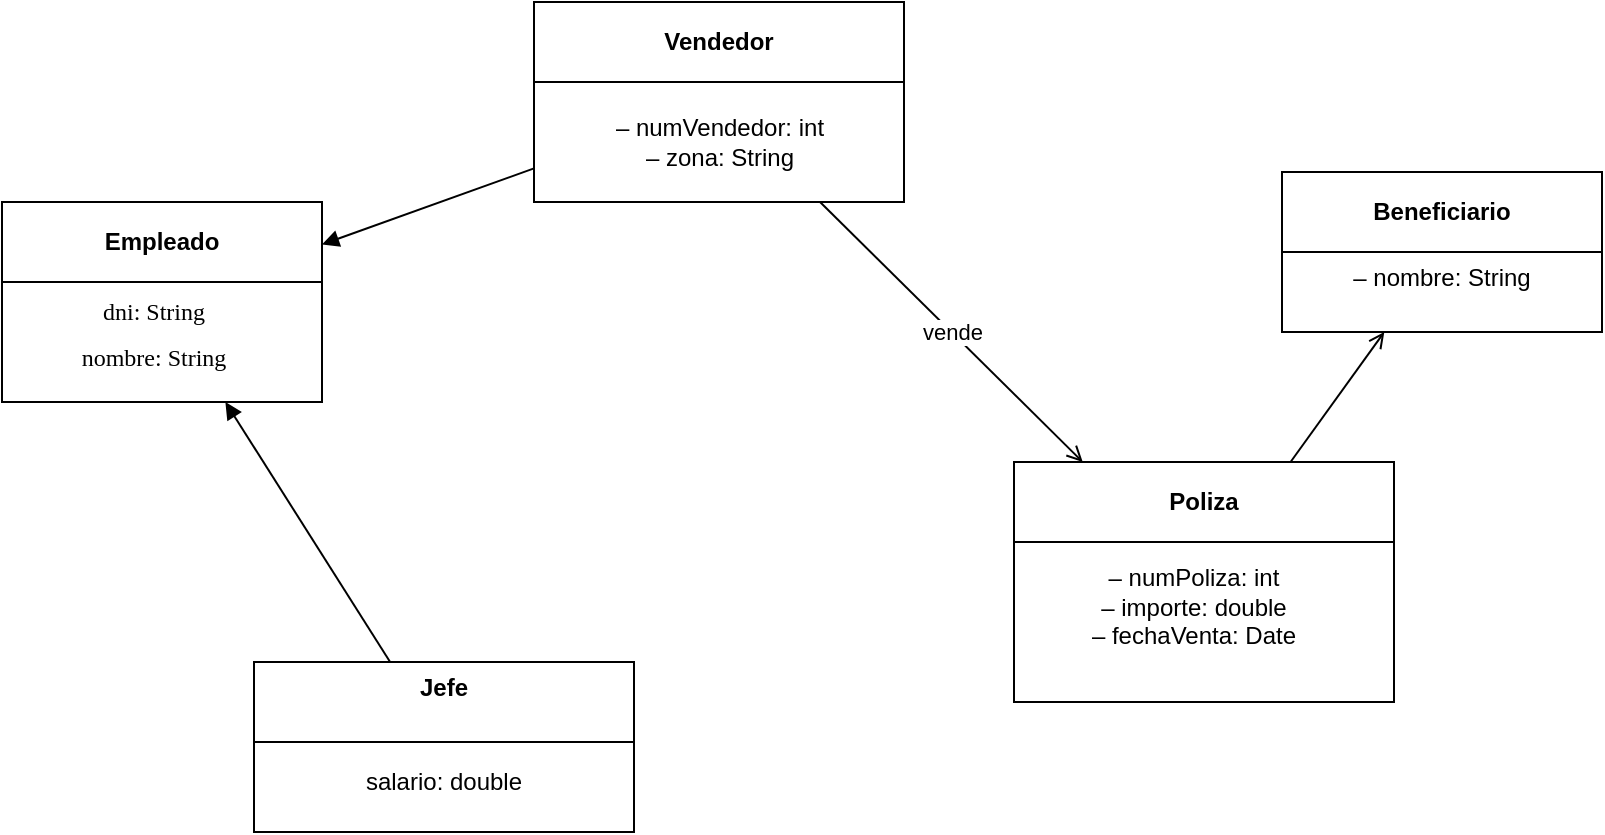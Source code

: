 <mxfile version="26.2.2">
  <diagram name="Page-1" id="p25e6CXnMlJ6qq3esQ6z">
    <mxGraphModel dx="1027" dy="516" grid="1" gridSize="10" guides="1" tooltips="1" connect="1" arrows="1" fold="1" page="1" pageScale="1" pageWidth="827" pageHeight="1169" math="0" shadow="0">
      <root>
        <mxCell id="0" />
        <mxCell id="1" parent="0" />
        <mxCell id="uEpuDIJFvzAV1p4GKAER-4" value="&lt;b&gt;Empleado&lt;/b&gt;" style="shape=swimlane;whiteSpace=wrap;html=1;" vertex="1" parent="1">
          <mxGeometry x="14" y="620" width="160" height="100" as="geometry" />
        </mxCell>
        <mxCell id="uEpuDIJFvzAV1p4GKAER-18" value="&lt;span style=&quot;font-family: &amp;quot;Times New Roman&amp;quot;;&quot;&gt;dni: String&lt;/span&gt;" style="text;html=1;align=center;verticalAlign=middle;whiteSpace=wrap;rounded=0;" vertex="1" parent="uEpuDIJFvzAV1p4GKAER-4">
          <mxGeometry x="46" y="40" width="60" height="30" as="geometry" />
        </mxCell>
        <mxCell id="uEpuDIJFvzAV1p4GKAER-19" value="&lt;br style=&quot;font-family: &amp;quot;Times New Roman&amp;quot;;&quot;&gt;&lt;span style=&quot;font-family: &amp;quot;Times New Roman&amp;quot;;&quot;&gt;nombre: String&lt;/span&gt;" style="text;html=1;align=center;verticalAlign=middle;whiteSpace=wrap;rounded=0;" vertex="1" parent="uEpuDIJFvzAV1p4GKAER-4">
          <mxGeometry x="21" y="55" width="110" height="30" as="geometry" />
        </mxCell>
        <mxCell id="uEpuDIJFvzAV1p4GKAER-5" value="&lt;b&gt;Vendedor&lt;/b&gt;" style="shape=swimlane;whiteSpace=wrap;html=1;" vertex="1" parent="1">
          <mxGeometry x="280" y="520" width="185" height="100" as="geometry" />
        </mxCell>
        <mxCell id="uEpuDIJFvzAV1p4GKAER-21" value="– numVendedor: int&lt;br&gt;– zona: String" style="text;html=1;align=center;verticalAlign=middle;whiteSpace=wrap;rounded=0;" vertex="1" parent="uEpuDIJFvzAV1p4GKAER-5">
          <mxGeometry x="-12.5" y="50" width="210" height="40" as="geometry" />
        </mxCell>
        <mxCell id="uEpuDIJFvzAV1p4GKAER-6" value="&lt;b&gt;Jefe&lt;/b&gt;&lt;div&gt;&lt;br/&gt;&lt;/div&gt;" style="shape=swimlane;whiteSpace=wrap;html=1;" vertex="1" parent="1">
          <mxGeometry x="140" y="850" width="190" height="85" as="geometry" />
        </mxCell>
        <mxCell id="uEpuDIJFvzAV1p4GKAER-20" value="salario: double" style="text;html=1;align=center;verticalAlign=middle;whiteSpace=wrap;rounded=0;" vertex="1" parent="uEpuDIJFvzAV1p4GKAER-6">
          <mxGeometry x="35" y="45" width="120" height="30" as="geometry" />
        </mxCell>
        <mxCell id="uEpuDIJFvzAV1p4GKAER-7" style="endArrow=block;html=1;" edge="1" parent="1" source="uEpuDIJFvzAV1p4GKAER-5" target="uEpuDIJFvzAV1p4GKAER-4">
          <mxGeometry relative="1" as="geometry" />
        </mxCell>
        <mxCell id="uEpuDIJFvzAV1p4GKAER-8" style="endArrow=block;html=1;" edge="1" parent="1" source="uEpuDIJFvzAV1p4GKAER-6" target="uEpuDIJFvzAV1p4GKAER-4">
          <mxGeometry relative="1" as="geometry" />
        </mxCell>
        <mxCell id="uEpuDIJFvzAV1p4GKAER-9" value="&lt;b&gt;Poliza&lt;/b&gt;" style="shape=swimlane;whiteSpace=wrap;html=1;" vertex="1" parent="1">
          <mxGeometry x="520" y="750" width="190" height="120" as="geometry" />
        </mxCell>
        <mxCell id="uEpuDIJFvzAV1p4GKAER-22" value="&lt;br&gt;– numPoliza: int&lt;br&gt;– importe: double&lt;br&gt;– fechaVenta: Date" style="text;html=1;align=center;verticalAlign=middle;whiteSpace=wrap;rounded=0;" vertex="1" parent="uEpuDIJFvzAV1p4GKAER-9">
          <mxGeometry x="-10" y="40" width="200" height="50" as="geometry" />
        </mxCell>
        <mxCell id="uEpuDIJFvzAV1p4GKAER-10" value="&lt;b&gt;Beneficiario&lt;/b&gt;" style="shape=swimlane;whiteSpace=wrap;html=1;" vertex="1" parent="1">
          <mxGeometry x="654" y="605" width="160" height="80" as="geometry" />
        </mxCell>
        <mxCell id="uEpuDIJFvzAV1p4GKAER-23" value="&lt;br&gt;– nombre: String" style="text;html=1;align=center;verticalAlign=middle;whiteSpace=wrap;rounded=0;" vertex="1" parent="uEpuDIJFvzAV1p4GKAER-10">
          <mxGeometry x="25" y="20" width="110" height="50" as="geometry" />
        </mxCell>
        <mxCell id="uEpuDIJFvzAV1p4GKAER-11" style="endArrow=open;html=1;" edge="1" parent="1" source="uEpuDIJFvzAV1p4GKAER-9" target="uEpuDIJFvzAV1p4GKAER-10">
          <mxGeometry relative="1" as="geometry" />
        </mxCell>
        <mxCell id="uEpuDIJFvzAV1p4GKAER-12" value="vende" style="endArrow=open;html=1;" edge="1" parent="1" source="uEpuDIJFvzAV1p4GKAER-5" target="uEpuDIJFvzAV1p4GKAER-9">
          <mxGeometry relative="1" as="geometry" />
        </mxCell>
      </root>
    </mxGraphModel>
  </diagram>
</mxfile>

